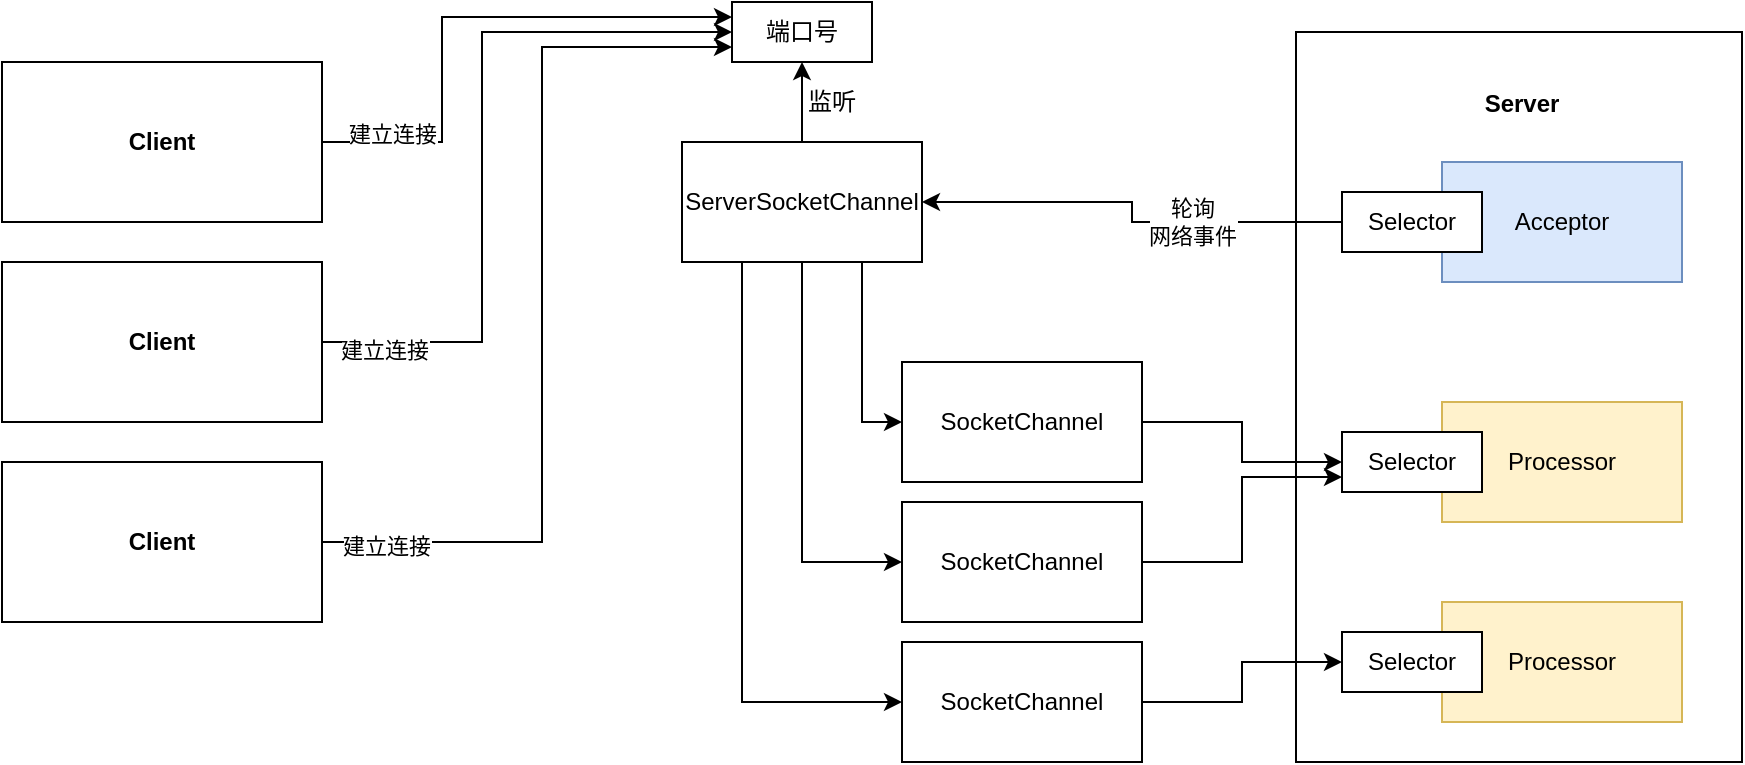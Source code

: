<mxfile version="13.1.3">
    <diagram id="6hGFLwfOUW9BJ-s0fimq" name="Page-1">
        <mxGraphModel dx="1206" dy="547" grid="0" gridSize="10" guides="1" tooltips="1" connect="1" arrows="1" fold="1" page="0" pageScale="1" pageWidth="827" pageHeight="1169" math="0" shadow="0">
            <root>
                <mxCell id="0"/>
                <mxCell id="1" parent="0"/>
                <mxCell id="49" value="" style="rounded=0;whiteSpace=wrap;html=1;" vertex="1" parent="1">
                    <mxGeometry x="717" y="125" width="223" height="365" as="geometry"/>
                </mxCell>
                <mxCell id="20" style="edgeStyle=orthogonalEdgeStyle;rounded=0;orthogonalLoop=1;jettySize=auto;html=1;exitX=1;exitY=0.5;exitDx=0;exitDy=0;entryX=0;entryY=0.25;entryDx=0;entryDy=0;" edge="1" parent="1" source="4" target="12">
                    <mxGeometry relative="1" as="geometry">
                        <Array as="points">
                            <mxPoint x="290" y="180"/>
                            <mxPoint x="290" y="118"/>
                        </Array>
                    </mxGeometry>
                </mxCell>
                <mxCell id="23" value="建立连接" style="edgeLabel;html=1;align=center;verticalAlign=middle;resizable=0;points=[];" vertex="1" connectable="0" parent="20">
                    <mxGeometry x="-0.738" y="4" relative="1" as="geometry">
                        <mxPoint as="offset"/>
                    </mxGeometry>
                </mxCell>
                <mxCell id="4" value="Client" style="rounded=0;whiteSpace=wrap;html=1;fontStyle=1" vertex="1" parent="1">
                    <mxGeometry x="70" y="140" width="160" height="80" as="geometry"/>
                </mxCell>
                <mxCell id="21" style="edgeStyle=orthogonalEdgeStyle;rounded=0;orthogonalLoop=1;jettySize=auto;html=1;exitX=1;exitY=0.5;exitDx=0;exitDy=0;entryX=0;entryY=0.5;entryDx=0;entryDy=0;" edge="1" parent="1" source="5" target="12">
                    <mxGeometry relative="1" as="geometry">
                        <Array as="points">
                            <mxPoint x="310" y="280"/>
                            <mxPoint x="310" y="125"/>
                        </Array>
                    </mxGeometry>
                </mxCell>
                <mxCell id="24" value="建立连接" style="edgeLabel;html=1;align=center;verticalAlign=middle;resizable=0;points=[];" vertex="1" connectable="0" parent="21">
                    <mxGeometry x="-0.828" y="-4" relative="1" as="geometry">
                        <mxPoint as="offset"/>
                    </mxGeometry>
                </mxCell>
                <mxCell id="5" value="Client" style="rounded=0;whiteSpace=wrap;html=1;fontStyle=1" vertex="1" parent="1">
                    <mxGeometry x="70" y="240" width="160" height="80" as="geometry"/>
                </mxCell>
                <mxCell id="22" style="edgeStyle=orthogonalEdgeStyle;rounded=0;orthogonalLoop=1;jettySize=auto;html=1;exitX=1;exitY=0.5;exitDx=0;exitDy=0;entryX=0;entryY=0.75;entryDx=0;entryDy=0;" edge="1" parent="1" source="6" target="12">
                    <mxGeometry relative="1" as="geometry">
                        <Array as="points">
                            <mxPoint x="340" y="380"/>
                            <mxPoint x="340" y="133"/>
                        </Array>
                    </mxGeometry>
                </mxCell>
                <mxCell id="25" value="建立连接" style="edgeLabel;html=1;align=center;verticalAlign=middle;resizable=0;points=[];" vertex="1" connectable="0" parent="22">
                    <mxGeometry x="-0.859" y="-2" relative="1" as="geometry">
                        <mxPoint as="offset"/>
                    </mxGeometry>
                </mxCell>
                <mxCell id="6" value="Client" style="rounded=0;whiteSpace=wrap;html=1;fontStyle=1" vertex="1" parent="1">
                    <mxGeometry x="70" y="340" width="160" height="80" as="geometry"/>
                </mxCell>
                <mxCell id="7" value="Acceptor" style="rounded=0;whiteSpace=wrap;html=1;fillColor=#dae8fc;strokeColor=#6c8ebf;" vertex="1" parent="1">
                    <mxGeometry x="790" y="190" width="120" height="60" as="geometry"/>
                </mxCell>
                <mxCell id="10" style="edgeStyle=orthogonalEdgeStyle;rounded=0;orthogonalLoop=1;jettySize=auto;html=1;exitX=0;exitY=0.5;exitDx=0;exitDy=0;" edge="1" parent="1" source="8" target="9">
                    <mxGeometry relative="1" as="geometry"/>
                </mxCell>
                <mxCell id="26" value="轮询&lt;br&gt;网络事件" style="edgeLabel;html=1;align=center;verticalAlign=middle;resizable=0;points=[];" vertex="1" connectable="0" parent="10">
                    <mxGeometry x="-0.32" relative="1" as="geometry">
                        <mxPoint as="offset"/>
                    </mxGeometry>
                </mxCell>
                <mxCell id="8" value="Selector" style="rounded=0;whiteSpace=wrap;html=1;" vertex="1" parent="1">
                    <mxGeometry x="740" y="205" width="70" height="30" as="geometry"/>
                </mxCell>
                <mxCell id="13" style="edgeStyle=orthogonalEdgeStyle;rounded=0;orthogonalLoop=1;jettySize=auto;html=1;exitX=0.5;exitY=0;exitDx=0;exitDy=0;" edge="1" parent="1" source="9" target="12">
                    <mxGeometry relative="1" as="geometry"/>
                </mxCell>
                <mxCell id="38" style="edgeStyle=orthogonalEdgeStyle;rounded=0;orthogonalLoop=1;jettySize=auto;html=1;exitX=0.75;exitY=1;exitDx=0;exitDy=0;entryX=0;entryY=0.5;entryDx=0;entryDy=0;" edge="1" parent="1" source="9" target="27">
                    <mxGeometry relative="1" as="geometry"/>
                </mxCell>
                <mxCell id="39" style="edgeStyle=orthogonalEdgeStyle;rounded=0;orthogonalLoop=1;jettySize=auto;html=1;exitX=0.5;exitY=1;exitDx=0;exitDy=0;entryX=0;entryY=0.5;entryDx=0;entryDy=0;" edge="1" parent="1" source="9" target="30">
                    <mxGeometry relative="1" as="geometry"/>
                </mxCell>
                <mxCell id="40" style="edgeStyle=orthogonalEdgeStyle;rounded=0;orthogonalLoop=1;jettySize=auto;html=1;exitX=0.25;exitY=1;exitDx=0;exitDy=0;entryX=0;entryY=0.5;entryDx=0;entryDy=0;" edge="1" parent="1" source="9" target="33">
                    <mxGeometry relative="1" as="geometry"/>
                </mxCell>
                <mxCell id="9" value="ServerSocketChannel" style="rounded=0;whiteSpace=wrap;html=1;" vertex="1" parent="1">
                    <mxGeometry x="410" y="180" width="120" height="60" as="geometry"/>
                </mxCell>
                <mxCell id="12" value="端口号" style="rounded=0;whiteSpace=wrap;html=1;" vertex="1" parent="1">
                    <mxGeometry x="435" y="110" width="70" height="30" as="geometry"/>
                </mxCell>
                <mxCell id="14" value="监听" style="text;html=1;strokeColor=none;fillColor=none;align=center;verticalAlign=middle;whiteSpace=wrap;rounded=0;" vertex="1" parent="1">
                    <mxGeometry x="465" y="150" width="40" height="20" as="geometry"/>
                </mxCell>
                <mxCell id="45" style="edgeStyle=orthogonalEdgeStyle;rounded=0;orthogonalLoop=1;jettySize=auto;html=1;exitX=1;exitY=0.5;exitDx=0;exitDy=0;entryX=0;entryY=0.5;entryDx=0;entryDy=0;" edge="1" parent="1" source="27" target="42">
                    <mxGeometry relative="1" as="geometry"/>
                </mxCell>
                <mxCell id="27" value="SocketChannel" style="rounded=0;whiteSpace=wrap;html=1;" vertex="1" parent="1">
                    <mxGeometry x="520" y="290" width="120" height="60" as="geometry"/>
                </mxCell>
                <mxCell id="47" style="edgeStyle=orthogonalEdgeStyle;rounded=0;orthogonalLoop=1;jettySize=auto;html=1;exitX=1;exitY=0.5;exitDx=0;exitDy=0;entryX=0;entryY=0.75;entryDx=0;entryDy=0;" edge="1" parent="1" source="30" target="42">
                    <mxGeometry relative="1" as="geometry"/>
                </mxCell>
                <mxCell id="30" value="SocketChannel" style="rounded=0;whiteSpace=wrap;html=1;" vertex="1" parent="1">
                    <mxGeometry x="520" y="360" width="120" height="60" as="geometry"/>
                </mxCell>
                <mxCell id="48" style="edgeStyle=orthogonalEdgeStyle;rounded=0;orthogonalLoop=1;jettySize=auto;html=1;exitX=1;exitY=0.5;exitDx=0;exitDy=0;" edge="1" parent="1" source="33" target="44">
                    <mxGeometry relative="1" as="geometry"/>
                </mxCell>
                <mxCell id="33" value="SocketChannel" style="rounded=0;whiteSpace=wrap;html=1;" vertex="1" parent="1">
                    <mxGeometry x="520" y="430" width="120" height="60" as="geometry"/>
                </mxCell>
                <mxCell id="41" value="Processor" style="rounded=0;whiteSpace=wrap;html=1;fillColor=#fff2cc;strokeColor=#d6b656;" vertex="1" parent="1">
                    <mxGeometry x="790" y="310" width="120" height="60" as="geometry"/>
                </mxCell>
                <mxCell id="42" value="Selector" style="rounded=0;whiteSpace=wrap;html=1;" vertex="1" parent="1">
                    <mxGeometry x="740" y="325" width="70" height="30" as="geometry"/>
                </mxCell>
                <mxCell id="43" value="Processor" style="rounded=0;whiteSpace=wrap;html=1;fillColor=#fff2cc;strokeColor=#d6b656;" vertex="1" parent="1">
                    <mxGeometry x="790" y="410" width="120" height="60" as="geometry"/>
                </mxCell>
                <mxCell id="44" value="Selector" style="rounded=0;whiteSpace=wrap;html=1;" vertex="1" parent="1">
                    <mxGeometry x="740" y="425" width="70" height="30" as="geometry"/>
                </mxCell>
                <mxCell id="50" value="&lt;font style=&quot;font-size: 12px&quot;&gt;Server&lt;/font&gt;" style="text;html=1;strokeColor=none;fillColor=none;align=center;verticalAlign=middle;whiteSpace=wrap;rounded=0;fontStyle=1;fontSize=13;" vertex="1" parent="1">
                    <mxGeometry x="810" y="150" width="40" height="20" as="geometry"/>
                </mxCell>
            </root>
        </mxGraphModel>
    </diagram>
</mxfile>